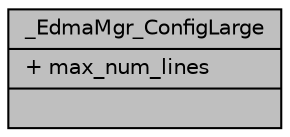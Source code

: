 digraph "_EdmaMgr_ConfigLarge"
{
  edge [fontname="Helvetica",fontsize="10",labelfontname="Helvetica",labelfontsize="10"];
  node [fontname="Helvetica",fontsize="10",shape=record];
  Node1 [label="{_EdmaMgr_ConfigLarge\n|+ max_num_lines\l|}",height=0.2,width=0.4,color="black", fillcolor="grey75", style="filled", fontcolor="black"];
}
